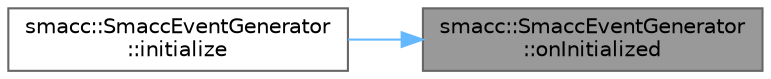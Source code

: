 digraph "smacc::SmaccEventGenerator::onInitialized"
{
 // LATEX_PDF_SIZE
  bgcolor="transparent";
  edge [fontname=Helvetica,fontsize=10,labelfontname=Helvetica,labelfontsize=10];
  node [fontname=Helvetica,fontsize=10,shape=box,height=0.2,width=0.4];
  rankdir="RL";
  Node1 [label="smacc::SmaccEventGenerator\l::onInitialized",height=0.2,width=0.4,color="gray40", fillcolor="grey60", style="filled", fontcolor="black",tooltip=" "];
  Node1 -> Node2 [dir="back",color="steelblue1",style="solid"];
  Node2 [label="smacc::SmaccEventGenerator\l::initialize",height=0.2,width=0.4,color="grey40", fillcolor="white", style="filled",URL="$classsmacc_1_1SmaccEventGenerator.html#a804f2d42ef9a834a2729376de2f2f4e4",tooltip=" "];
}
